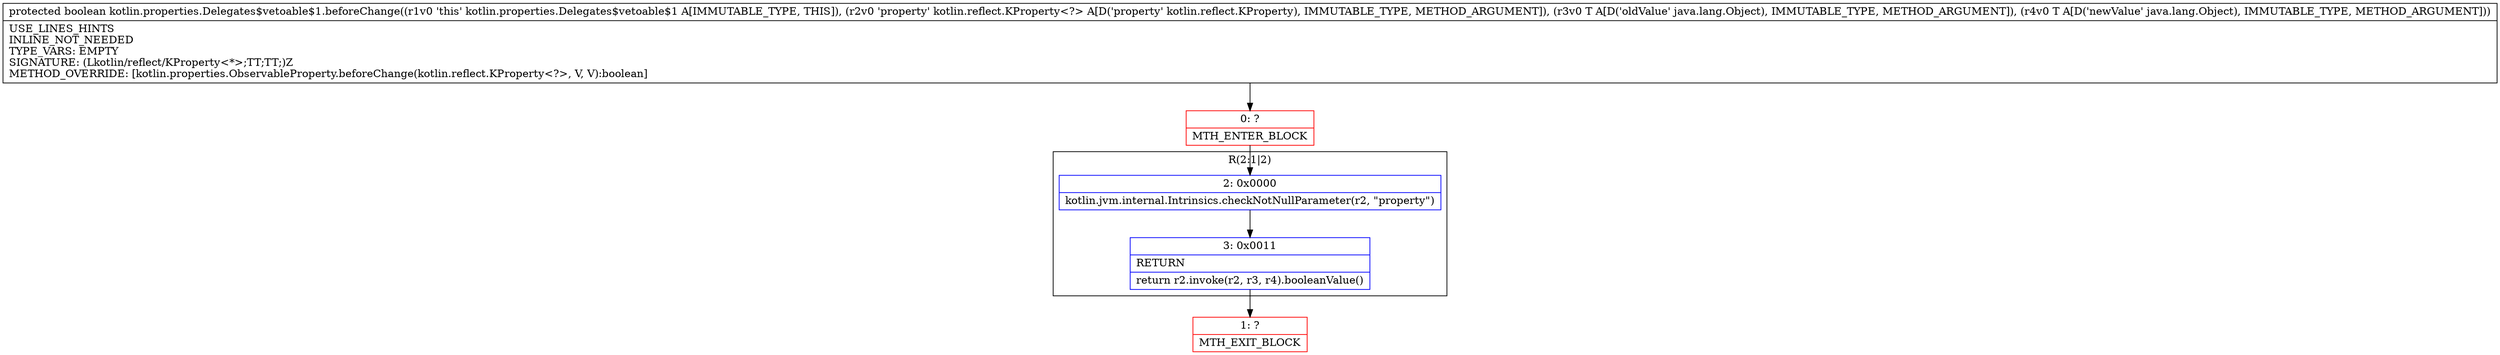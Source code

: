 digraph "CFG forkotlin.properties.Delegates$vetoable$1.beforeChange(Lkotlin\/reflect\/KProperty;Ljava\/lang\/Object;Ljava\/lang\/Object;)Z" {
subgraph cluster_Region_995718094 {
label = "R(2:1|2)";
node [shape=record,color=blue];
Node_2 [shape=record,label="{2\:\ 0x0000|kotlin.jvm.internal.Intrinsics.checkNotNullParameter(r2, \"property\")\l}"];
Node_3 [shape=record,label="{3\:\ 0x0011|RETURN\l|return r2.invoke(r2, r3, r4).booleanValue()\l}"];
}
Node_0 [shape=record,color=red,label="{0\:\ ?|MTH_ENTER_BLOCK\l}"];
Node_1 [shape=record,color=red,label="{1\:\ ?|MTH_EXIT_BLOCK\l}"];
MethodNode[shape=record,label="{protected boolean kotlin.properties.Delegates$vetoable$1.beforeChange((r1v0 'this' kotlin.properties.Delegates$vetoable$1 A[IMMUTABLE_TYPE, THIS]), (r2v0 'property' kotlin.reflect.KProperty\<?\> A[D('property' kotlin.reflect.KProperty), IMMUTABLE_TYPE, METHOD_ARGUMENT]), (r3v0 T A[D('oldValue' java.lang.Object), IMMUTABLE_TYPE, METHOD_ARGUMENT]), (r4v0 T A[D('newValue' java.lang.Object), IMMUTABLE_TYPE, METHOD_ARGUMENT]))  | USE_LINES_HINTS\lINLINE_NOT_NEEDED\lTYPE_VARS: EMPTY\lSIGNATURE: (Lkotlin\/reflect\/KProperty\<*\>;TT;TT;)Z\lMETHOD_OVERRIDE: [kotlin.properties.ObservableProperty.beforeChange(kotlin.reflect.KProperty\<?\>, V, V):boolean]\l}"];
MethodNode -> Node_0;Node_2 -> Node_3;
Node_3 -> Node_1;
Node_0 -> Node_2;
}

